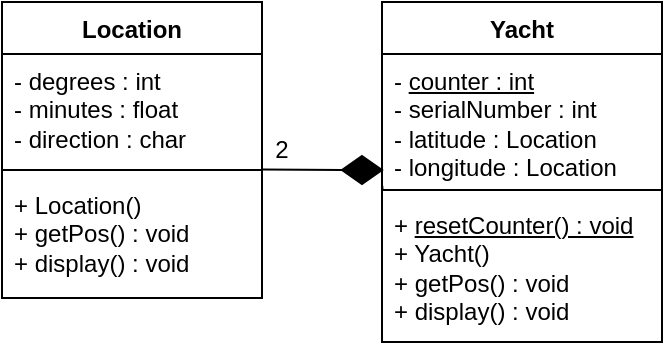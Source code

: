 <mxfile version="21.1.1" type="device">
  <diagram id="XTzNQj3CM4zLMAmAc9lO" name="Page-1">
    <mxGraphModel dx="478" dy="295" grid="1" gridSize="10" guides="1" tooltips="1" connect="1" arrows="1" fold="1" page="1" pageScale="1" pageWidth="1600" pageHeight="900" math="0" shadow="0">
      <root>
        <mxCell id="0" />
        <mxCell id="1" parent="0" />
        <mxCell id="RVE-PCUmZEAax3Mzdtfw-5" value="Location" style="swimlane;fontStyle=1;align=center;verticalAlign=top;childLayout=stackLayout;horizontal=1;startSize=26;horizontalStack=0;resizeParent=1;resizeParentMax=0;resizeLast=0;collapsible=1;marginBottom=0;whiteSpace=wrap;html=1;" vertex="1" parent="1">
          <mxGeometry x="630" y="320" width="130" height="148" as="geometry" />
        </mxCell>
        <mxCell id="RVE-PCUmZEAax3Mzdtfw-6" value="- degrees : int&lt;br&gt;- minutes : float&lt;br&gt;- direction : char" style="text;strokeColor=none;fillColor=none;align=left;verticalAlign=top;spacingLeft=4;spacingRight=4;overflow=hidden;rotatable=0;points=[[0,0.5],[1,0.5]];portConstraint=eastwest;whiteSpace=wrap;html=1;" vertex="1" parent="RVE-PCUmZEAax3Mzdtfw-5">
          <mxGeometry y="26" width="130" height="54" as="geometry" />
        </mxCell>
        <mxCell id="RVE-PCUmZEAax3Mzdtfw-7" value="" style="line;strokeWidth=1;fillColor=none;align=left;verticalAlign=middle;spacingTop=-1;spacingLeft=3;spacingRight=3;rotatable=0;labelPosition=right;points=[];portConstraint=eastwest;strokeColor=inherit;" vertex="1" parent="RVE-PCUmZEAax3Mzdtfw-5">
          <mxGeometry y="80" width="130" height="8" as="geometry" />
        </mxCell>
        <mxCell id="RVE-PCUmZEAax3Mzdtfw-8" value="+ Location()&lt;br&gt;+ getPos() : void&lt;br&gt;+ display() : void&amp;nbsp;" style="text;strokeColor=none;fillColor=none;align=left;verticalAlign=top;spacingLeft=4;spacingRight=4;overflow=hidden;rotatable=0;points=[[0,0.5],[1,0.5]];portConstraint=eastwest;whiteSpace=wrap;html=1;" vertex="1" parent="RVE-PCUmZEAax3Mzdtfw-5">
          <mxGeometry y="88" width="130" height="60" as="geometry" />
        </mxCell>
        <mxCell id="RVE-PCUmZEAax3Mzdtfw-9" value="Yacht" style="swimlane;fontStyle=1;align=center;verticalAlign=top;childLayout=stackLayout;horizontal=1;startSize=26;horizontalStack=0;resizeParent=1;resizeParentMax=0;resizeLast=0;collapsible=1;marginBottom=0;whiteSpace=wrap;html=1;" vertex="1" parent="1">
          <mxGeometry x="820" y="320" width="140" height="170" as="geometry" />
        </mxCell>
        <mxCell id="RVE-PCUmZEAax3Mzdtfw-10" value="- &lt;u&gt;counter : int&lt;/u&gt;&lt;br&gt;- serialNumber : int&lt;br&gt;- latitude : Location&amp;nbsp;&lt;br&gt;- longitude : Location" style="text;strokeColor=none;fillColor=none;align=left;verticalAlign=top;spacingLeft=4;spacingRight=4;overflow=hidden;rotatable=0;points=[[0,0.5],[1,0.5]];portConstraint=eastwest;whiteSpace=wrap;html=1;" vertex="1" parent="RVE-PCUmZEAax3Mzdtfw-9">
          <mxGeometry y="26" width="140" height="64" as="geometry" />
        </mxCell>
        <mxCell id="RVE-PCUmZEAax3Mzdtfw-11" value="" style="line;strokeWidth=1;fillColor=none;align=left;verticalAlign=middle;spacingTop=-1;spacingLeft=3;spacingRight=3;rotatable=0;labelPosition=right;points=[];portConstraint=eastwest;strokeColor=inherit;" vertex="1" parent="RVE-PCUmZEAax3Mzdtfw-9">
          <mxGeometry y="90" width="140" height="8" as="geometry" />
        </mxCell>
        <mxCell id="RVE-PCUmZEAax3Mzdtfw-12" value="+ &lt;u&gt;resetCounter() : void&lt;/u&gt;&lt;br&gt;+ Yacht()&lt;br&gt;+ getPos() : void&lt;br&gt;+ display() : void&amp;nbsp;" style="text;strokeColor=none;fillColor=none;align=left;verticalAlign=top;spacingLeft=4;spacingRight=4;overflow=hidden;rotatable=0;points=[[0,0.5],[1,0.5]];portConstraint=eastwest;whiteSpace=wrap;html=1;" vertex="1" parent="RVE-PCUmZEAax3Mzdtfw-9">
          <mxGeometry y="98" width="140" height="72" as="geometry" />
        </mxCell>
        <mxCell id="RVE-PCUmZEAax3Mzdtfw-13" value="" style="endArrow=none;html=1;rounded=0;exitX=1.005;exitY=1.056;exitDx=0;exitDy=0;exitPerimeter=0;entryX=0.002;entryY=1.06;entryDx=0;entryDy=0;entryPerimeter=0;strokeWidth=1;" edge="1" parent="1" source="RVE-PCUmZEAax3Mzdtfw-14" target="RVE-PCUmZEAax3Mzdtfw-10">
          <mxGeometry width="50" height="50" relative="1" as="geometry">
            <mxPoint x="790" y="410" as="sourcePoint" />
            <mxPoint x="840" y="360" as="targetPoint" />
          </mxGeometry>
        </mxCell>
        <mxCell id="RVE-PCUmZEAax3Mzdtfw-15" value="" style="endArrow=none;html=1;rounded=0;exitX=0.999;exitY=0.472;exitDx=0;exitDy=0;exitPerimeter=0;entryX=0;entryY=0.5;entryDx=0;entryDy=0;strokeWidth=1;" edge="1" parent="1" source="RVE-PCUmZEAax3Mzdtfw-7" target="RVE-PCUmZEAax3Mzdtfw-14">
          <mxGeometry width="50" height="50" relative="1" as="geometry">
            <mxPoint x="761" y="423" as="sourcePoint" />
            <mxPoint x="880" y="434" as="targetPoint" />
          </mxGeometry>
        </mxCell>
        <mxCell id="RVE-PCUmZEAax3Mzdtfw-14" value="" style="rhombus;whiteSpace=wrap;html=1;fillColor=#000000;" vertex="1" parent="1">
          <mxGeometry x="800" y="397" width="20" height="14" as="geometry" />
        </mxCell>
        <mxCell id="RVE-PCUmZEAax3Mzdtfw-16" value="2" style="text;html=1;strokeColor=none;fillColor=none;align=center;verticalAlign=middle;whiteSpace=wrap;rounded=0;" vertex="1" parent="1">
          <mxGeometry x="740" y="379" width="60" height="30" as="geometry" />
        </mxCell>
      </root>
    </mxGraphModel>
  </diagram>
</mxfile>
